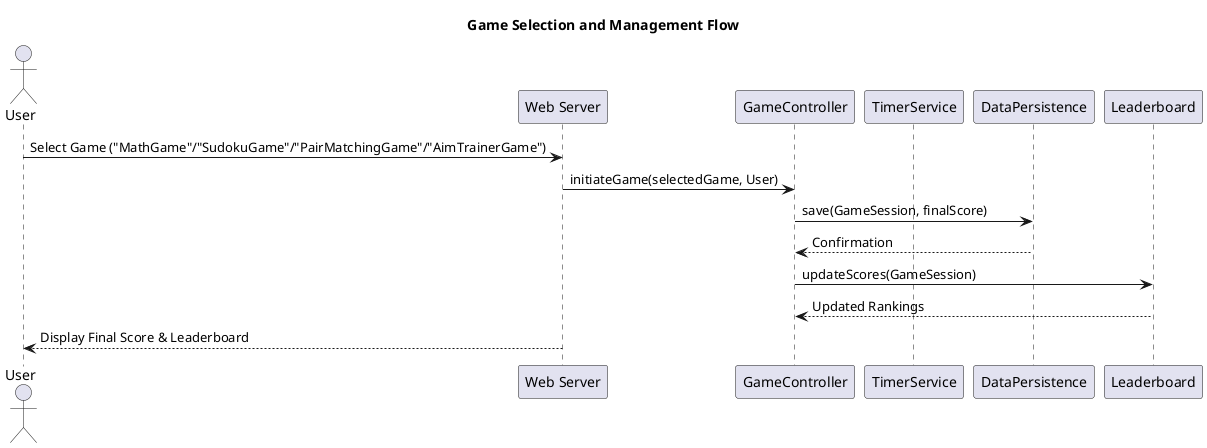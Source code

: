 @startuml
title Game Selection and Management Flow

actor "User" as User
participant "Web Server" as Server
participant "GameController" as GameCtrl
participant "TimerService" as Timer
participant "DataPersistence" as DB
participant "Leaderboard" as LB

User -> Server: Select Game ("MathGame"/"SudokuGame"/"PairMatchingGame"/"AimTrainerGame")
Server -> GameCtrl: initiateGame(selectedGame, User)

GameCtrl -> DB: save(GameSession, finalScore)
DB --> GameCtrl: Confirmation
GameCtrl -> LB: updateScores(GameSession)
LB --> GameCtrl: Updated Rankings
Server --> User: Display Final Score & Leaderboard

@enduml